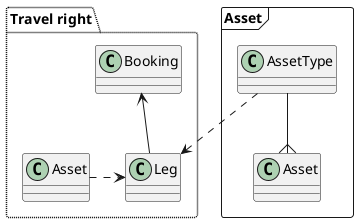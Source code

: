 @startuml 
skinparam package {
	BorderStyle dotted
}

frame "Asset" {
	Asset }-up- AssetType
}

package "Travel right" {
	Asset .right.> Leg
	AssetType ..> Leg
	Leg -up-> Booking
}

@enduml